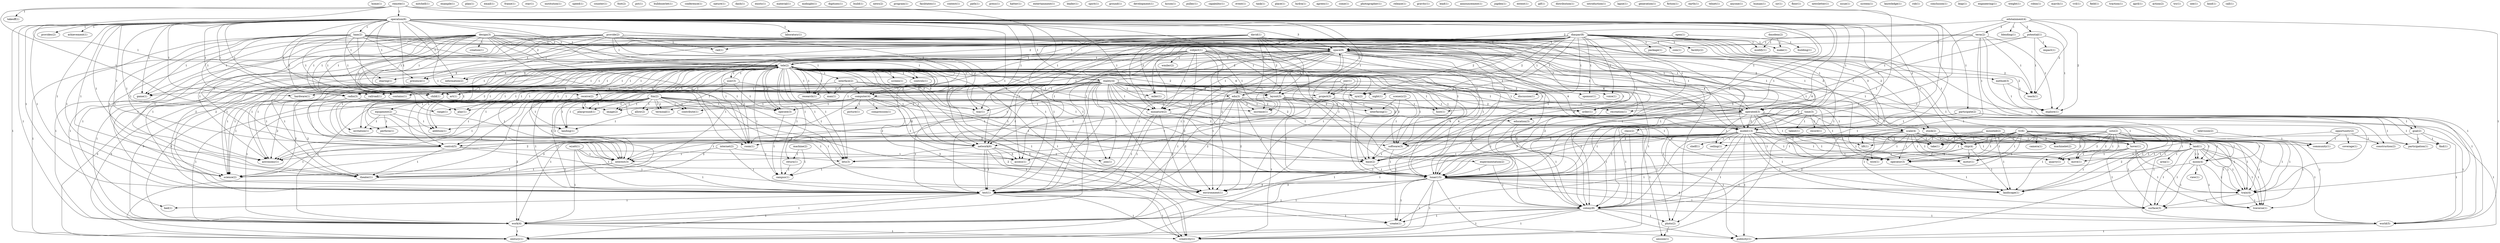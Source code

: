 digraph G {
  home [ label="home(1)" ];
  remote [ label="remote(1)" ];
  operation [ label="operation(6)" ];
  takeoff [ label="takeoff(1)" ];
  receive [ label="receive(2)" ];
  colony [ label="colony(8)" ];
  lunar [ label="lunar(15)" ];
  work [ label="work(4)" ];
  landing [ label="landing(1)" ];
  mitchell [ label="mitchell(1)" ];
  example [ label="example(1)" ];
  plan [ label="plan(1)" ];
  email [ label="email(1)" ];
  frame [ label="frame(1)" ];
  star [ label="star(1)" ];
  institution [ label="institution(1)" ];
  ham [ label="ham(2)" ];
  provides [ label="provides(2)" ];
  achievement [ label="achievement(1)" ];
  participate [ label="participate(2)" ];
  tele [ label="tele(11)" ];
  reality [ label="reality(4)" ];
  layout [ label="layout(3)" ];
  play [ label="play(1)" ];
  sharing [ label="sharing(1)" ];
  art [ label="art(1)" ];
  child [ label="child(1)" ];
  increase [ label="increase(1)" ];
  railroad [ label="railroad(1)" ];
  contains [ label="contains(1)" ];
  game [ label="game(1)" ];
  operated [ label="operated(3)" ];
  model [ label="model(13)" ];
  space [ label="space(8)" ];
  presence [ label="presence(1)" ];
  miniature [ label="miniature(2)" ];
  room [ label="room(1)" ];
  information [ label="information(2)" ];
  tele [ label="tele(2)" ];
  way [ label="way(1)" ];
  software [ label="software(3)" ];
  order [ label="order(1)" ];
  base [ label="base(2)" ];
  laboratory [ label="laboratory(1)" ];
  network [ label="network(6)" ];
  control [ label="control(5)" ];
  research [ label="research(1)" ];
  test [ label="test(1)" ];
  radio [ label="radio(3)" ];
  astronomy [ label="astronomy(1)" ];
  environment [ label="environment(1)" ];
  interest [ label="interest(3)" ];
  theater [ label="theater(1)" ];
  science [ label="science(2)" ];
  century [ label="century(1)" ];
  test [ label="test(1)" ];
  playground [ label="playground(1)" ];
  creativity [ label="creativity(1)" ];
  speed [ label="speed(1)" ];
  counter [ label="counter(1)" ];
  foot [ label="foot(2)" ];
  pst [ label="pst(1)" ];
  hardware [ label="hardware(1)" ];
  computer [ label="computer(4)" ];
  operator [ label="operator(3)" ];
  bulldozerlet [ label="bulldozerlet(1)" ];
  conference [ label="conference(1)" ];
  land [ label="land(1)" ];
  area [ label="area(1)" ];
  moon [ label="moon(4)" ];
  quarry [ label="quarry(1)" ];
  train [ label="train(4)" ];
  traverse [ label="traverse(1)" ];
  move [ label="move(1)" ];
  surface [ label="surface(3)" ];
  nature [ label="nature(1)" ];
  open [ label="open(1)" ];
  building [ label="building(1)" ];
  dash [ label="dash(1)" ];
  subject [ label="subject(1)" ];
  wmiler [ label="wmiler(2)" ];
  edu [ label="edu(3)" ];
  miler [ label="miler(1)" ];
  nyx [ label="nyx(2)" ];
  machine [ label="machine(2)" ];
  return [ label="return(1)" ];
  campus [ label="campus(1)" ];
  class [ label="class(2)" ];
  goal [ label="goal(2)" ];
  find [ label="find(1)" ];
  participation [ label="participation(1)" ];
  exists [ label="exists(1)" ];
  material [ label="material(1)" ];
  midnight [ label="midnight(1)" ];
  digitizes [ label="digitizes(1)" ];
  build [ label="build(1)" ];
  news [ label="news(2)" ];
  program [ label="program(1)" ];
  television [ label="television(2)" ];
  community [ label="community(1)" ];
  equipment [ label="equipment(2)" ];
  method [ label="method(3)" ];
  screen [ label="screen(1)" ];
  interface [ label="interface(2)" ];
  perform [ label="perform(1)" ];
  man [ label="man(1)" ];
  user [ label="user(3)" ];
  lets [ label="lets(3)" ];
  controls [ label="controls(1)" ];
  addition [ label="addition(1)" ];
  invitation [ label="invitation(1)" ];
  create [ label="create(1)" ];
  operate [ label="operate(3)" ];
  world [ label="world(5)" ];
  publicity [ label="publicity(1)" ];
  facilitates [ label="facilitates(1)" ];
  scenery [ label="scenery(2)" ];
  interfacing [ label="interfacing(1)" ];
  contest [ label="contest(1)" ];
  path [ label="path(1)" ];
  david [ label="david(1)" ];
  press [ label="press(1)" ];
  teach [ label="teach(1)" ];
  explore [ label="explore(1)" ];
  hatter [ label="hatter(1)" ];
  entertainment [ label="entertainment(1)" ];
  night [ label="night(1)" ];
  discussion [ label="discussion(1)" ];
  project [ label="project(3)" ];
  host [ label="host(1)" ];
  sponsor [ label="sponsor(1)" ];
  join [ label="join(1)" ];
  access [ label="access(1)" ];
  experimentation [ label="experimentation(2)" ];
  education [ label="education(3)" ];
  recreation [ label="recreation(1)" ];
  design [ label="design(3)" ];
  creation [ label="creation(1)" ];
  scale [ label="scale(4)" ];
  range [ label="range(1)" ];
  leader [ label="leader(1)" ];
  edutainment [ label="edutainment(4)" ];
  term [ label="term(2)" ];
  blending [ label="blending(1)" ];
  potential [ label="potential(1)" ];
  spirit [ label="spirit(1)" ];
  ground [ label="ground(1)" ];
  development [ label="development(1)" ];
  hyson [ label="hyson(1)" ];
  pulley [ label="pulley(1)" ];
  capability [ label="capability(1)" ];
  event [ label="event(1)" ];
  opportunity [ label="opportunity(2)" ];
  construction [ label="construction(2)" ];
  coverage [ label="coverage(1)" ];
  tank [ label="tank(1)" ];
  provide [ label="provide(2)" ];
  stock [ label="stock(2)" ];
  bed [ label="bed(1)" ];
  rail [ label="rail(1)" ];
  place [ label="place(1)" ];
  mounted [ label="mounted(2)" ];
  land [ label="land(1)" ];
  ceiling [ label="ceiling(1)" ];
  take [ label="take(1)" ];
  hover [ label="hover(1)" ];
  landscape [ label="landscape(1)" ];
  hydra [ label="hydra(1)" ];
  agrees [ label="agrees(1)" ];
  come [ label="come(1)" ];
  jzer [ label="jzer(2)" ];
  voice [ label="voice(1)" ];
  photographer [ label="photographer(1)" ];
  release [ label="release(1)" ];
  gravity [ label="gravity(1)" ];
  lead [ label="lead(1)" ];
  announcement [ label="announcement(1)" ];
  impact [ label="impact(1)" ];
  jogden [ label="jogden(1)" ];
  diaspar [ label="diaspar(8)" ];
  package [ label="package(1)" ];
  com [ label="com(1)" ];
  modify [ label="modify(1)" ];
  chip [ label="chip(4)" ];
  make [ label="make(1)" ];
  facility [ label="facility(2)" ];
  extent [ label="extent(1)" ];
  wire [ label="wire(1)" ];
  shelf [ label="shelf(1)" ];
  lift [ label="lift(1)" ];
  photo [ label="photo(2)" ];
  motor [ label="motor(1)" ];
  image [ label="image(2)" ];
  session [ label="session(1)" ];
  gif [ label="gif(1)" ];
  distribution [ label="distribution(1)" ];
  picture [ label="picture(1)" ];
  compression [ label="compression(1)" ];
  allow [ label="allow(2)" ];
  terminal [ label="terminal(1)" ];
  introduction [ label="introduction(1)" ];
  lapse [ label="lapse(1)" ];
  time [ label="time(3)" ];
  talent [ label="talent(1)" ];
  record [ label="record(1)" ];
  generation [ label="generation(1)" ];
  ssto [ label="ssto(2)" ];
  fiction [ label="fiction(1)" ];
  earth [ label="earth(1)" ];
  tv [ label="tv(6)" ];
  camera [ label="camera(1)" ];
  machinelet [ label="machinelet(2)" ];
  telnet [ label="telnet(1)" ];
  jzer [ label="jzer(1)" ];
  anyone [ label="anyone(1)" ];
  human [ label="human(1)" ];
  contribute [ label="contribute(1)" ];
  sir [ label="sir(1)" ];
  floor [ label="floor(1)" ];
  newsletter [ label="newsletter(1)" ];
  issue [ label="issue(1)" ];
  view [ label="view(1)" ];
  dmodem [ label="dmodem(2)" ];
  system [ label="system(1)" ];
  knowledge [ label="knowledge(1)" ];
  rob [ label="rob(1)" ];
  ltm [ label="ltm(9)" ];
  conclusion [ label="conclusion(1)" ];
  leap [ label="leap(1)" ];
  engineering [ label="engineering(1)" ];
  wyatt [ label="wyatt(1)" ];
  weight [ label="weight(1)" ];
  robin [ label="robin(1)" ];
  internet [ label="internet(2)" ];
  march [ label="march(1)" ];
  vril [ label="vril(1)" ];
  field [ label="field(1)" ];
  traction [ label="traction(1)" ];
  april [ label="april(1)" ];
  ltm [ label="ltm(2)" ];
  action [ label="action(2)" ];
  try [ label="try(1)" ];
  see [ label="see(1)" ];
  kind [ label="kind(1)" ];
  call [ label="call(1)" ];
  remote -> operation [ label="1" ];
  remote -> takeoff [ label="1" ];
  remote -> receive [ label="1" ];
  remote -> colony [ label="1" ];
  remote -> lunar [ label="1" ];
  remote -> work [ label="1" ];
  remote -> landing [ label="1" ];
  operation -> ham [ label="1" ];
  operation -> provides [ label="1" ];
  operation -> achievement [ label="1" ];
  operation -> participate [ label="1" ];
  operation -> tele [ label="1" ];
  operation -> reality [ label="1" ];
  operation -> layout [ label="2" ];
  operation -> play [ label="1" ];
  operation -> sharing [ label="1" ];
  operation -> art [ label="1" ];
  operation -> child [ label="1" ];
  operation -> increase [ label="1" ];
  operation -> railroad [ label="1" ];
  operation -> contains [ label="1" ];
  operation -> game [ label="1" ];
  operation -> operated [ label="1" ];
  operation -> model [ label="2" ];
  operation -> space [ label="3" ];
  operation -> presence [ label="1" ];
  operation -> miniature [ label="1" ];
  operation -> room [ label="1" ];
  operation -> information [ label="1" ];
  operation -> tele [ label="1" ];
  operation -> way [ label="1" ];
  operation -> software [ label="1" ];
  operation -> order [ label="1" ];
  operation -> base [ label="1" ];
  operation -> laboratory [ label="1" ];
  operation -> network [ label="1" ];
  operation -> control [ label="1" ];
  operation -> research [ label="1" ];
  operation -> test [ label="1" ];
  operation -> radio [ label="1" ];
  operation -> colony [ label="2" ];
  operation -> lunar [ label="4" ];
  operation -> astronomy [ label="1" ];
  operation -> environment [ label="1" ];
  operation -> work [ label="1" ];
  operation -> interest [ label="1" ];
  operation -> theater [ label="1" ];
  operation -> science [ label="1" ];
  operation -> century [ label="1" ];
  operation -> test [ label="1" ];
  operation -> playground [ label="1" ];
  operation -> creativity [ label="1" ];
  ham -> layout [ label="1" ];
  ham -> art [ label="1" ];
  ham -> child [ label="1" ];
  ham -> hardware [ label="1" ];
  ham -> contains [ label="1" ];
  ham -> game [ label="1" ];
  ham -> space [ label="1" ];
  ham -> room [ label="1" ];
  ham -> computer [ label="1" ];
  ham -> base [ label="1" ];
  ham -> network [ label="1" ];
  ham -> lunar [ label="1" ];
  ham -> astronomy [ label="1" ];
  ham -> operator [ label="1" ];
  ham -> theater [ label="1" ];
  ham -> science [ label="1" ];
  land -> area [ label="1" ];
  land -> moon [ label="1" ];
  land -> quarry [ label="1" ];
  land -> train [ label="1" ];
  land -> traverse [ label="1" ];
  land -> move [ label="1" ];
  land -> surface [ label="1" ];
  open -> building [ label="1" ];
  open -> space [ label="1" ];
  subject -> wmiler [ label="1" ];
  subject -> tele [ label="1" ];
  subject -> edu [ label="1" ];
  subject -> miler [ label="1" ];
  subject -> increase [ label="1" ];
  subject -> operated [ label="1" ];
  subject -> model [ label="1" ];
  subject -> miniature [ label="1" ];
  subject -> nyx [ label="1" ];
  subject -> tele [ label="1" ];
  subject -> order [ label="1" ];
  subject -> test [ label="1" ];
  subject -> lunar [ label="1" ];
  subject -> environment [ label="1" ];
  subject -> interest [ label="1" ];
  subject -> test [ label="1" ];
  machine -> return [ label="1" ];
  machine -> campus [ label="1" ];
  participate -> class [ label="1" ];
  participate -> model [ label="1" ];
  participate -> goal [ label="1" ];
  participate -> century [ label="1" ];
  participate -> find [ label="1" ];
  participate -> participation [ label="1" ];
  class -> colony [ label="1" ];
  class -> lunar [ label="1" ];
  class -> work [ label="1" ];
  class -> participation [ label="1" ];
  television -> community [ label="1" ];
  tele -> equipment [ label="2" ];
  tele -> method [ label="1" ];
  tele -> return [ label="1" ];
  tele -> reality [ label="1" ];
  tele -> layout [ label="4" ];
  tele -> play [ label="3" ];
  tele -> screen [ label="1" ];
  tele -> sharing [ label="3" ];
  tele -> interface [ label="1" ];
  tele -> art [ label="1" ];
  tele -> child [ label="1" ];
  tele -> perform [ label="1" ];
  tele -> man [ label="1" ];
  tele -> railroad [ label="1" ];
  tele -> contains [ label="1" ];
  tele -> game [ label="1" ];
  tele -> operated [ label="6" ];
  tele -> model [ label="4" ];
  tele -> user [ label="1" ];
  tele -> space [ label="5" ];
  tele -> presence [ label="3" ];
  tele -> room [ label="1" ];
  tele -> information [ label="3" ];
  tele -> way [ label="3" ];
  tele -> software [ label="1" ];
  tele -> base [ label="2" ];
  tele -> network [ label="1" ];
  tele -> control [ label="1" ];
  tele -> research [ label="1" ];
  tele -> lets [ label="1" ];
  tele -> controls [ label="1" ];
  tele -> radio [ label="1" ];
  tele -> colony [ label="4" ];
  tele -> lunar [ label="6" ];
  tele -> addition [ label="1" ];
  tele -> invitation [ label="1" ];
  tele -> astronomy [ label="1" ];
  tele -> work [ label="3" ];
  tele -> create [ label="1" ];
  tele -> theater [ label="1" ];
  tele -> operate [ label="2" ];
  tele -> science [ label="1" ];
  tele -> world [ label="1" ];
  tele -> century [ label="3" ];
  tele -> campus [ label="1" ];
  tele -> publicity [ label="1" ];
  tele -> creativity [ label="3" ];
  scenery -> software [ label="1" ];
  scenery -> lets [ label="1" ];
  scenery -> interfacing [ label="1" ];
  equipment -> perform [ label="1" ];
  equipment -> lunar [ label="1" ];
  equipment -> addition [ label="1" ];
  equipment -> invitation [ label="1" ];
  david -> edu [ label="2" ];
  david -> miler [ label="2" ];
  david -> increase [ label="2" ];
  david -> operated [ label="2" ];
  david -> model [ label="2" ];
  david -> space [ label="2" ];
  david -> miniature [ label="2" ];
  david -> nyx [ label="2" ];
  david -> tele [ label="2" ];
  david -> order [ label="2" ];
  david -> test [ label="2" ];
  david -> lunar [ label="2" ];
  david -> environment [ label="2" ];
  david -> work [ label="1" ];
  david -> interest [ label="2" ];
  david -> test [ label="2" ];
  method -> teach [ label="1" ];
  method -> explore [ label="1" ];
  return -> campus [ label="1" ];
  reality -> layout [ label="1" ];
  reality -> edu [ label="1" ];
  reality -> miler [ label="1" ];
  reality -> art [ label="1" ];
  reality -> child [ label="1" ];
  reality -> increase [ label="1" ];
  reality -> railroad [ label="1" ];
  reality -> contains [ label="1" ];
  reality -> game [ label="1" ];
  reality -> operated [ label="1" ];
  reality -> model [ label="2" ];
  reality -> space [ label="2" ];
  reality -> miniature [ label="1" ];
  reality -> room [ label="1" ];
  reality -> nyx [ label="1" ];
  reality -> night [ label="1" ];
  reality -> tele [ label="1" ];
  reality -> discussion [ label="1" ];
  reality -> software [ label="1" ];
  reality -> computer [ label="1" ];
  reality -> order [ label="1" ];
  reality -> base [ label="1" ];
  reality -> control [ label="1" ];
  reality -> research [ label="1" ];
  reality -> project [ label="1" ];
  reality -> test [ label="1" ];
  reality -> radio [ label="1" ];
  reality -> host [ label="1" ];
  reality -> lunar [ label="2" ];
  reality -> sponsor [ label="1" ];
  reality -> astronomy [ label="1" ];
  reality -> environment [ label="1" ];
  reality -> join [ label="1" ];
  reality -> interest [ label="1" ];
  reality -> theater [ label="1" ];
  reality -> science [ label="1" ];
  reality -> access [ label="1" ];
  reality -> test [ label="1" ];
  layout -> experimentation [ label="1" ];
  layout -> play [ label="1" ];
  layout -> education [ label="1" ];
  layout -> way [ label="1" ];
  layout -> recreation [ label="1" ];
  layout -> colony [ label="1" ];
  layout -> lunar [ label="1" ];
  layout -> work [ label="1" ];
  layout -> century [ label="1" ];
  layout -> creativity [ label="1" ];
  experimentation -> colony [ label="1" ];
  experimentation -> lunar [ label="1" ];
  design -> art [ label="1" ];
  design -> child [ label="1" ];
  design -> railroad [ label="1" ];
  design -> creation [ label="1" ];
  design -> contains [ label="1" ];
  design -> game [ label="1" ];
  design -> operated [ label="1" ];
  design -> model [ label="1" ];
  design -> space [ label="1" ];
  design -> room [ label="1" ];
  design -> tele [ label="2" ];
  design -> software [ label="1" ];
  design -> base [ label="1" ];
  design -> scale [ label="1" ];
  design -> network [ label="1" ];
  design -> control [ label="1" ];
  design -> research [ label="1" ];
  design -> lets [ label="1" ];
  design -> radio [ label="1" ];
  design -> colony [ label="1" ];
  design -> lunar [ label="1" ];
  design -> astronomy [ label="1" ];
  design -> range [ label="1" ];
  design -> interest [ label="1" ];
  design -> theater [ label="1" ];
  design -> science [ label="1" ];
  edutainment -> education [ label="1" ];
  edutainment -> term [ label="2" ];
  edutainment -> blending [ label="1" ];
  edutainment -> potential [ label="2" ];
  edutainment -> space [ label="2" ];
  edutainment -> teach [ label="2" ];
  edutainment -> explore [ label="2" ];
  edutainment -> world [ label="1" ];
  edu -> increase [ label="2" ];
  edu -> operated [ label="2" ];
  edu -> model [ label="2" ];
  edu -> space [ label="2" ];
  edu -> miniature [ label="2" ];
  edu -> tele [ label="2" ];
  edu -> order [ label="2" ];
  edu -> test [ label="2" ];
  edu -> lunar [ label="2" ];
  edu -> environment [ label="2" ];
  edu -> interest [ label="2" ];
  edu -> test [ label="2" ];
  interface -> man [ label="1" ];
  interface -> hardware [ label="1" ];
  interface -> software [ label="1" ];
  interface -> computer [ label="1" ];
  interface -> radio [ label="1" ];
  interface -> operator [ label="1" ];
  opportunity -> community [ label="1" ];
  opportunity -> construction [ label="1" ];
  opportunity -> lunar [ label="1" ];
  opportunity -> coverage [ label="1" ];
  education -> colony [ label="1" ];
  education -> lunar [ label="1" ];
  provide -> model [ label="1" ];
  provide -> space [ label="1" ];
  provide -> presence [ label="1" ];
  provide -> information [ label="1" ];
  provide -> tele [ label="1" ];
  provide -> way [ label="1" ];
  provide -> stock [ label="1" ];
  provide -> test [ label="1" ];
  provide -> bed [ label="1" ];
  provide -> colony [ label="1" ];
  provide -> work [ label="1" ];
  provide -> train [ label="1" ];
  provide -> rail [ label="1" ];
  provide -> century [ label="1" ];
  provide -> test [ label="1" ];
  provide -> creativity [ label="1" ];
  mounted -> land [ label="1" ];
  mounted -> ceiling [ label="1" ];
  mounted -> take [ label="1" ];
  mounted -> lunar [ label="1" ];
  mounted -> hover [ label="1" ];
  mounted -> operator [ label="1" ];
  mounted -> landscape [ label="1" ];
  term -> space [ label="1" ];
  term -> goal [ label="1" ];
  term -> teach [ label="1" ];
  term -> colony [ label="1" ];
  term -> lunar [ label="1" ];
  term -> explore [ label="1" ];
  term -> interest [ label="1" ];
  term -> world [ label="1" ];
  land -> moon [ label="1" ];
  land -> quarry [ label="1" ];
  land -> train [ label="1" ];
  land -> traverse [ label="1" ];
  land -> move [ label="1" ];
  land -> surface [ label="1" ];
  jzer -> voice [ label="2" ];
  jzer -> project [ label="2" ];
  jzer -> work [ label="1" ];
  potential -> impact [ label="1" ];
  potential -> space [ label="1" ];
  potential -> teach [ label="1" ];
  potential -> recreation [ label="1" ];
  potential -> explore [ label="1" ];
  diaspar -> voice [ label="1" ];
  diaspar -> operated [ label="1" ];
  diaspar -> model [ label="3" ];
  diaspar -> space [ label="1" ];
  diaspar -> miniature [ label="1" ];
  diaspar -> nyx [ label="1" ];
  diaspar -> night [ label="1" ];
  diaspar -> tele [ label="1" ];
  diaspar -> discussion [ label="1" ];
  diaspar -> computer [ label="1" ];
  diaspar -> order [ label="1" ];
  diaspar -> package [ label="1" ];
  diaspar -> stock [ label="2" ];
  diaspar -> com [ label="1" ];
  diaspar -> network [ label="1" ];
  diaspar -> control [ label="1" ];
  diaspar -> project [ label="2" ];
  diaspar -> test [ label="1" ];
  diaspar -> lets [ label="1" ];
  diaspar -> construction [ label="1" ];
  diaspar -> host [ label="1" ];
  diaspar -> lunar [ label="3" ];
  diaspar -> modify [ label="1" ];
  diaspar -> chip [ label="1" ];
  diaspar -> sponsor [ label="1" ];
  diaspar -> environment [ label="1" ];
  diaspar -> make [ label="1" ];
  diaspar -> train [ label="1" ];
  diaspar -> join [ label="1" ];
  diaspar -> interest [ label="1" ];
  diaspar -> facility [ label="1" ];
  diaspar -> rail [ label="1" ];
  diaspar -> access [ label="1" ];
  diaspar -> test [ label="1" ];
  operated -> model [ label="2" ];
  operated -> space [ label="1" ];
  operated -> ceiling [ label="1" ];
  operated -> take [ label="1" ];
  operated -> colony [ label="1" ];
  operated -> lunar [ label="3" ];
  operated -> addition [ label="1" ];
  operated -> hover [ label="1" ];
  operated -> invitation [ label="1" ];
  operated -> wire [ label="1" ];
  operated -> operator [ label="1" ];
  operated -> landscape [ label="1" ];
  operated -> create [ label="1" ];
  operated -> world [ label="1" ];
  operated -> publicity [ label="1" ];
  model -> space [ label="4" ];
  model -> room [ label="2" ];
  model -> software [ label="2" ];
  model -> base [ label="2" ];
  model -> ceiling [ label="1" ];
  model -> shelf [ label="1" ];
  model -> network [ label="2" ];
  model -> control [ label="1" ];
  model -> community [ label="1" ];
  model -> lift [ label="1" ];
  model -> moon [ label="1" ];
  model -> take [ label="1" ];
  model -> colony [ label="2" ];
  model -> lunar [ label="5" ];
  model -> hover [ label="2" ];
  model -> quarry [ label="1" ];
  model -> photo [ label="1" ];
  model -> chip [ label="1" ];
  model -> astronomy [ label="2" ];
  model -> wire [ label="1" ];
  model -> operator [ label="1" ];
  model -> landscape [ label="1" ];
  model -> motor [ label="1" ];
  model -> train [ label="1" ];
  model -> create [ label="1" ];
  model -> theater [ label="2" ];
  model -> traverse [ label="1" ];
  model -> science [ label="2" ];
  model -> world [ label="1" ];
  model -> move [ label="1" ];
  model -> surface [ label="1" ];
  model -> publicity [ label="1" ];
  user -> tele [ label="1" ];
  user -> base [ label="1" ];
  user -> receive [ label="1" ];
  user -> operate [ label="1" ];
  user -> image [ label="1" ];
  space -> miniature [ label="1" ];
  space -> room [ label="1" ];
  space -> tele [ label="1" ];
  space -> way [ label="1" ];
  space -> software [ label="1" ];
  space -> base [ label="1" ];
  space -> network [ label="1" ];
  space -> community [ label="1" ];
  space -> test [ label="1" ];
  space -> teach [ label="2" ];
  space -> colony [ label="2" ];
  space -> lunar [ label="4" ];
  space -> photo [ label="1" ];
  space -> environment [ label="1" ];
  space -> work [ label="1" ];
  space -> explore [ label="2" ];
  space -> theater [ label="1" ];
  space -> science [ label="1" ];
  space -> century [ label="1" ];
  space -> test [ label="1" ];
  space -> creativity [ label="1" ];
  miniature -> tele [ label="1" ];
  miniature -> test [ label="1" ];
  miniature -> photo [ label="1" ];
  miniature -> session [ label="1" ];
  miniature -> environment [ label="1" ];
  miniature -> test [ label="1" ];
  tele -> way [ label="3" ];
  tele -> software [ label="1" ];
  tele -> base [ label="2" ];
  tele -> network [ label="1" ];
  tele -> control [ label="1" ];
  tele -> research [ label="1" ];
  tele -> lets [ label="1" ];
  tele -> controls [ label="1" ];
  tele -> radio [ label="1" ];
  tele -> colony [ label="4" ];
  tele -> lunar [ label="6" ];
  tele -> addition [ label="1" ];
  tele -> invitation [ label="1" ];
  tele -> astronomy [ label="1" ];
  tele -> work [ label="3" ];
  tele -> create [ label="1" ];
  tele -> theater [ label="1" ];
  tele -> operate [ label="2" ];
  tele -> science [ label="1" ];
  tele -> world [ label="1" ];
  tele -> century [ label="3" ];
  tele -> campus [ label="1" ];
  tele -> publicity [ label="1" ];
  tele -> creativity [ label="3" ];
  software -> base [ label="1" ];
  software -> lunar [ label="1" ];
  computer -> base [ label="1" ];
  computer -> network [ label="1" ];
  computer -> picture [ label="1" ];
  computer -> control [ label="1" ];
  computer -> compression [ label="1" ];
  computer -> operator [ label="1" ];
  computer -> allow [ label="1" ];
  computer -> operate [ label="1" ];
  computer -> access [ label="1" ];
  computer -> terminal [ label="1" ];
  computer -> image [ label="1" ];
  base -> lunar [ label="1" ];
  time -> scale [ label="1" ];
  time -> colony [ label="1" ];
  time -> lunar [ label="1" ];
  time -> talent [ label="1" ];
  time -> work [ label="1" ];
  time -> record [ label="1" ];
  ssto -> lift [ label="1" ];
  ssto -> moon [ label="1" ];
  ssto -> take [ label="2" ];
  ssto -> quarry [ label="1" ];
  ssto -> chip [ label="2" ];
  ssto -> wire [ label="2" ];
  ssto -> operator [ label="2" ];
  ssto -> landscape [ label="2" ];
  ssto -> motor [ label="2" ];
  ssto -> train [ label="1" ];
  ssto -> traverse [ label="1" ];
  ssto -> move [ label="1" ];
  ssto -> surface [ label="1" ];
  receive -> work [ label="1" ];
  receive -> image [ label="1" ];
  receive -> landing [ label="1" ];
  goal -> interest [ label="1" ];
  goal -> world [ label="1" ];
  goal -> find [ label="1" ];
  goal -> participation [ label="1" ];
  stock -> lunar [ label="1" ];
  stock -> chip [ label="1" ];
  stock -> train [ label="1" ];
  scale -> lift [ label="1" ];
  scale -> lets [ label="1" ];
  scale -> moon [ label="1" ];
  scale -> take [ label="1" ];
  scale -> colony [ label="2" ];
  scale -> hover [ label="2" ];
  scale -> quarry [ label="1" ];
  scale -> chip [ label="1" ];
  scale -> wire [ label="1" ];
  scale -> operator [ label="1" ];
  scale -> landscape [ label="1" ];
  scale -> motor [ label="1" ];
  scale -> train [ label="1" ];
  scale -> traverse [ label="1" ];
  scale -> move [ label="1" ];
  scale -> surface [ label="1" ];
  tv -> control [ label="1" ];
  tv -> moon [ label="1" ];
  tv -> camera [ label="2" ];
  tv -> take [ label="1" ];
  tv -> lunar [ label="1" ];
  tv -> hover [ label="1" ];
  tv -> chip [ label="5" ];
  tv -> wire [ label="1" ];
  tv -> operator [ label="1" ];
  tv -> landscape [ label="1" ];
  tv -> motor [ label="1" ];
  tv -> train [ label="1" ];
  tv -> machinelet [ label="3" ];
  jzer -> project [ label="2" ];
  jzer -> work [ label="1" ];
  network -> test [ label="1" ];
  network -> lunar [ label="2" ];
  network -> environment [ label="1" ];
  network -> join [ label="1" ];
  network -> interest [ label="1" ];
  network -> access [ label="3" ];
  network -> test [ label="1" ];
  control -> lets [ label="1" ];
  control -> lunar [ label="1" ];
  control -> astronomy [ label="1" ];
  control -> theater [ label="1" ];
  control -> science [ label="1" ];
  project -> host [ label="1" ];
  project -> interfacing [ label="1" ];
  project -> access [ label="1" ];
  project -> contribute [ label="1" ];
  test -> bed [ label="1" ];
  test -> colony [ label="1" ];
  test -> work [ label="1" ];
  test -> century [ label="1" ];
  test -> creativity [ label="1" ];
  lets -> campus [ label="1" ];
  moon -> view [ label="1" ];
  moon -> lunar [ label="1" ];
  moon -> train [ label="2" ];
  moon -> traverse [ label="1" ];
  moon -> surface [ label="1" ];
  dmodem -> modify [ label="1" ];
  dmodem -> make [ label="1" ];
  radio -> lunar [ label="2" ];
  radio -> astronomy [ label="2" ];
  radio -> operator [ label="1" ];
  radio -> theater [ label="2" ];
  radio -> science [ label="2" ];
  ltm -> lunar [ label="2" ];
  ltm -> astronomy [ label="1" ];
  ltm -> range [ label="1" ];
  ltm -> environment [ label="1" ];
  ltm -> work [ label="2" ];
  ltm -> explore [ label="1" ];
  ltm -> interfacing [ label="1" ];
  ltm -> interest [ label="2" ];
  ltm -> theater [ label="1" ];
  ltm -> allow [ label="1" ];
  ltm -> operate [ label="1" ];
  ltm -> science [ label="1" ];
  ltm -> test [ label="1" ];
  ltm -> terminal [ label="1" ];
  ltm -> contribute [ label="1" ];
  ltm -> image [ label="1" ];
  ltm -> playground [ label="1" ];
  ltm -> landing [ label="1" ];
  colony -> photo [ label="1" ];
  colony -> work [ label="1" ];
  colony -> create [ label="1" ];
  colony -> world [ label="1" ];
  colony -> century [ label="1" ];
  colony -> publicity [ label="1" ];
  colony -> creativity [ label="1" ];
  lunar -> environment [ label="3" ];
  lunar -> landscape [ label="1" ];
  lunar -> work [ label="1" ];
  lunar -> train [ label="1" ];
  lunar -> create [ label="1" ];
  lunar -> world [ label="1" ];
  lunar -> century [ label="1" ];
  lunar -> test [ label="3" ];
  lunar -> surface [ label="4" ];
  lunar -> publicity [ label="1" ];
  lunar -> creativity [ label="1" ];
  hover -> quarry [ label="1" ];
  hover -> landscape [ label="1" ];
  hover -> train [ label="1" ];
  hover -> traverse [ label="1" ];
  hover -> move [ label="1" ];
  hover -> surface [ label="1" ];
  photo -> session [ label="1" ];
  chip -> wire [ label="1" ];
  chip -> operator [ label="1" ];
  chip -> landscape [ label="1" ];
  chip -> motor [ label="1" ];
  wyatt -> environment [ label="1" ];
  wyatt -> work [ label="1" ];
  wyatt -> interest [ label="1" ];
  wyatt -> test [ label="1" ];
  operator -> landscape [ label="1" ];
  work -> century [ label="1" ];
  work -> creativity [ label="1" ];
  internet -> interest [ label="1" ];
  internet -> access [ label="1" ];
  internet -> test [ label="1" ];
  train -> traverse [ label="1" ];
  train -> surface [ label="1" ];
  interest -> theater [ label="1" ];
  interest -> science [ label="1" ];
  interest -> test [ label="1" ];
  allow -> landing [ label="1" ];
  operate -> campus [ label="1" ];
  world -> publicity [ label="1" ];
  ltm -> test [ label="1" ];
  ltm -> terminal [ label="1" ];
  ltm -> contribute [ label="1" ];
  ltm -> image [ label="1" ];
  ltm -> playground [ label="1" ];
  ltm -> landing [ label="1" ];
  test -> creativity [ label="1" ];
}
